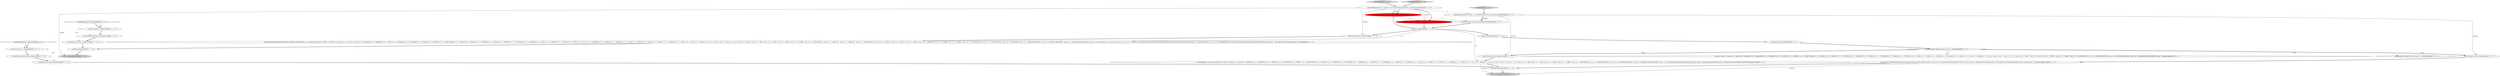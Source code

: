 digraph {
6 [style = filled, label = "_errHandler.reportError(this,re)@@@51@@@['1', '1', '0']", fillcolor = white, shape = ellipse image = "AAA0AAABBB1BBB"];
27 [style = filled, label = "setState(704)@@@7@@@['0', '0', '1']", fillcolor = white, shape = ellipse image = "AAA0AAABBB3BBB"];
25 [style = filled, label = "{setState(701)_errHandler.sync(this)switch (getInterpreter().adaptivePredict(_input,91,_ctx)) {case 1:{setState(698)((TableIdentifierContext)_localctx).catalog = identifier()setState(699)match(T__3)}breaksetState(703)((TableIdentifierContext)_localctx).name = identifier()}@@@27@@@['0', '0', '1']", fillcolor = white, shape = ellipse image = "AAA0AAABBB3BBB"];
19 [style = filled, label = "RecognitionException re@@@45@@@['0', '0', '1']", fillcolor = white, shape = diamond image = "AAA0AAABBB3BBB"];
5 [style = filled, label = "FunctionTemplateContext _localctx = new FunctionTemplateContext(_ctx,getState())@@@3@@@['1', '1', '0']", fillcolor = white, shape = ellipse image = "AAA0AAABBB1BBB"];
26 [style = filled, label = "tableIdentifier['0', '0', '1']", fillcolor = lightgray, shape = diamond image = "AAA0AAABBB3BBB"];
20 [style = filled, label = "_errHandler.recover(this,re)@@@48@@@['0', '0', '1']", fillcolor = white, shape = ellipse image = "AAA0AAABBB3BBB"];
10 [style = filled, label = "enterOuterAlt(_localctx,1)@@@7@@@['1', '1', '0']", fillcolor = white, shape = ellipse image = "AAA0AAABBB1BBB"];
3 [style = filled, label = "int _la@@@5@@@['1', '1', '1']", fillcolor = white, shape = ellipse image = "AAA0AAABBB1BBB"];
18 [style = filled, label = "{setState(695)_la = _input.LA(1)if ((((_la) & ~0x3f) == 0 && ((1L << _la) & ((1L << ANALYZE) | (1L << ANALYZED) | (1L << CATALOGS) | (1L << COLUMNS) | (1L << DEBUG) | (1L << EXECUTABLE) | (1L << EXPLAIN) | (1L << FORMAT) | (1L << FUNCTIONS) | (1L << GRAPHVIZ) | (1L << MAPPED) | (1L << OPTIMIZED) | (1L << PARSED) | (1L << PHYSICAL) | (1L << PLAN) | (1L << RLIKE) | (1L << QUERY) | (1L << SCHEMAS) | (1L << SHOW) | (1L << SYS) | (1L << TABLES))) != 0) || ((((_la - 64)) & ~0x3f) == 0 && ((1L << (_la - 64)) & ((1L << (TEXT - 64)) | (1L << (TYPE - 64)) | (1L << (TYPES - 64)) | (1L << (VERIFY - 64)) | (1L << (IDENTIFIER - 64)) | (1L << (DIGIT_IDENTIFIER - 64)) | (1L << (QUOTED_IDENTIFIER - 64)) | (1L << (BACKQUOTED_IDENTIFIER - 64)))) != 0)) {{setState(692)((TableIdentifierContext)_localctx).catalog = identifier()setState(693)match(T__3)}}setState(697)match(TABLE_IDENTIFIER)}@@@11@@@['0', '0', '1']", fillcolor = white, shape = ellipse image = "AAA0AAABBB3BBB"];
21 [style = filled, label = "(((_la) & ~0x3f) == 0 && ((1L << _la) & ((1L << ANALYZE) | (1L << ANALYZED) | (1L << CATALOGS) | (1L << COLUMNS) | (1L << DEBUG) | (1L << EXECUTABLE) | (1L << EXPLAIN) | (1L << FORMAT) | (1L << FUNCTIONS) | (1L << GRAPHVIZ) | (1L << MAPPED) | (1L << OPTIMIZED) | (1L << PARSED) | (1L << PHYSICAL) | (1L << PLAN) | (1L << RLIKE) | (1L << QUERY) | (1L << SCHEMAS) | (1L << SHOW) | (1L << SYS) | (1L << TABLES))) != 0) || ((((_la - 64)) & ~0x3f) == 0 && ((1L << (_la - 64)) & ((1L << (TEXT - 64)) | (1L << (TYPE - 64)) | (1L << (TYPES - 64)) | (1L << (VERIFY - 64)) | (1L << (IDENTIFIER - 64)) | (1L << (DIGIT_IDENTIFIER - 64)) | (1L << (QUOTED_IDENTIFIER - 64)) | (1L << (BACKQUOTED_IDENTIFIER - 64)))) != 0)@@@14@@@['0', '0', '1']", fillcolor = white, shape = diamond image = "AAA0AAABBB3BBB"];
16 [style = filled, label = "enterRule(_localctx,86,RULE_tableIdentifier)@@@4@@@['0', '0', '1']", fillcolor = white, shape = ellipse image = "AAA0AAABBB3BBB"];
1 [style = filled, label = "return _localctx@@@57@@@['1', '1', '0']", fillcolor = lightgray, shape = ellipse image = "AAA0AAABBB1BBB"];
2 [style = filled, label = "functionTemplate['1', '0', '0']", fillcolor = lightgray, shape = diamond image = "AAA0AAABBB1BBB"];
9 [style = filled, label = "_localctx.exception = re@@@50@@@['1', '1', '0']", fillcolor = white, shape = ellipse image = "AAA0AAABBB1BBB"];
28 [style = filled, label = "_errHandler.sync(this)@@@8@@@['0', '0', '1']", fillcolor = white, shape = ellipse image = "AAA0AAABBB3BBB"];
11 [style = filled, label = "{exitRule()}@@@54@@@['1', '1', '0']", fillcolor = white, shape = ellipse image = "AAA0AAABBB1BBB"];
17 [style = filled, label = "_errHandler.reportError(this,re)@@@47@@@['0', '0', '1']", fillcolor = white, shape = ellipse image = "AAA0AAABBB3BBB"];
31 [style = filled, label = "TableIdentifierContext _localctx = new TableIdentifierContext(_ctx,getState())@@@3@@@['0', '0', '1']", fillcolor = white, shape = ellipse image = "AAA0AAABBB3BBB"];
15 [style = filled, label = "getInterpreter().adaptivePredict(_input,91,_ctx)@@@30@@@['0', '0', '1']", fillcolor = white, shape = diamond image = "AAA0AAABBB3BBB"];
24 [style = filled, label = "getInterpreter().adaptivePredict(_input,92,_ctx)@@@9@@@['0', '0', '1']", fillcolor = white, shape = diamond image = "AAA0AAABBB3BBB"];
13 [style = filled, label = "enterRule(_localctx,72,RULE_functionTemplate)@@@4@@@['0', '1', '0']", fillcolor = red, shape = ellipse image = "AAA1AAABBB2BBB"];
29 [style = filled, label = "enterOuterAlt(_localctx,1)@@@10@@@['0', '0', '1']", fillcolor = white, shape = ellipse image = "AAA0AAABBB3BBB"];
4 [style = filled, label = "_errHandler.recover(this,re)@@@52@@@['1', '1', '0']", fillcolor = white, shape = ellipse image = "AAA0AAABBB1BBB"];
8 [style = filled, label = "RecognitionException re@@@49@@@['1', '1', '0']", fillcolor = white, shape = diamond image = "AAA0AAABBB1BBB"];
7 [style = filled, label = "enterRule(_localctx,70,RULE_functionTemplate)@@@4@@@['1', '0', '0']", fillcolor = red, shape = ellipse image = "AAA1AAABBB1BBB"];
0 [style = filled, label = "{setState(614)functionName()setState(615)match(T__0)setState(627)_la = _input.LA(1)if ((((_la) & ~0x3f) == 0 && ((1L << _la) & ((1L << T__0) | (1L << ALL) | (1L << ANALYZE) | (1L << ANALYZED) | (1L << CAST) | (1L << CATALOGS) | (1L << COLUMNS) | (1L << DEBUG) | (1L << DISTINCT) | (1L << EXECUTABLE) | (1L << EXISTS) | (1L << EXPLAIN) | (1L << EXTRACT) | (1L << FALSE) | (1L << FORMAT) | (1L << FUNCTIONS) | (1L << GRAPHVIZ) | (1L << LEFT) | (1L << MAPPED) | (1L << MATCH) | (1L << NOT) | (1L << NULL) | (1L << OPTIMIZED) | (1L << PARSED) | (1L << PHYSICAL) | (1L << PLAN) | (1L << RIGHT) | (1L << RLIKE) | (1L << QUERY) | (1L << SCHEMAS) | (1L << SHOW) | (1L << SYS) | (1L << TABLES))) != 0) || ((((_la - 64)) & ~0x3f) == 0 && ((1L << (_la - 64)) & ((1L << (TEXT - 64)) | (1L << (TRUE - 64)) | (1L << (TYPE - 64)) | (1L << (TYPES - 64)) | (1L << (VERIFY - 64)) | (1L << (FUNCTION_ESC - 64)) | (1L << (DATE_ESC - 64)) | (1L << (TIME_ESC - 64)) | (1L << (TIMESTAMP_ESC - 64)) | (1L << (GUID_ESC - 64)) | (1L << (PLUS - 64)) | (1L << (MINUS - 64)) | (1L << (ASTERISK - 64)) | (1L << (PARAM - 64)) | (1L << (STRING - 64)) | (1L << (INTEGER_VALUE - 64)) | (1L << (DECIMAL_VALUE - 64)) | (1L << (IDENTIFIER - 64)) | (1L << (DIGIT_IDENTIFIER - 64)) | (1L << (QUOTED_IDENTIFIER - 64)) | (1L << (BACKQUOTED_IDENTIFIER - 64)))) != 0)) {{setState(617)_la = _input.LA(1)if (_la == ALL || _la == DISTINCT) {{setState(616)setQuantifier()}}setState(619)expression()setState(624)_errHandler.sync(this)_la = _input.LA(1)while (_la == T__2) {{{setState(620)match(T__2)setState(621)expression()}}setState(626)_errHandler.sync(this)_la = _input.LA(1)}}}setState(629)match(T__1)}@@@8@@@['1', '1', '0']", fillcolor = white, shape = ellipse image = "AAA0AAABBB1BBB"];
22 [style = filled, label = "enterOuterAlt(_localctx,2)@@@26@@@['0', '0', '1']", fillcolor = white, shape = ellipse image = "AAA0AAABBB3BBB"];
12 [style = filled, label = "functionTemplate['0', '1', '0']", fillcolor = lightgray, shape = diamond image = "AAA0AAABBB2BBB"];
30 [style = filled, label = "return _localctx@@@53@@@['0', '0', '1']", fillcolor = lightgray, shape = ellipse image = "AAA0AAABBB3BBB"];
23 [style = filled, label = "{exitRule()}@@@50@@@['0', '0', '1']", fillcolor = white, shape = ellipse image = "AAA0AAABBB3BBB"];
14 [style = filled, label = "_localctx.exception = re@@@46@@@['0', '0', '1']", fillcolor = white, shape = ellipse image = "AAA0AAABBB3BBB"];
16->3 [style = bold, label=""];
22->25 [style = bold, label=""];
19->14 [style = dotted, label="true"];
12->5 [style = bold, label=""];
18->23 [style = bold, label=""];
23->30 [style = bold, label=""];
3->0 [style = solid, label="_la"];
11->1 [style = bold, label=""];
31->16 [style = bold, label=""];
25->23 [style = bold, label=""];
19->17 [style = dotted, label="true"];
19->20 [style = dotted, label="true"];
7->16 [style = dashed, label="0"];
24->29 [style = dotted, label="true"];
27->28 [style = bold, label=""];
31->16 [style = solid, label="_localctx"];
0->11 [style = bold, label=""];
14->17 [style = bold, label=""];
18->30 [style = solid, label="_localctx"];
24->29 [style = bold, label=""];
24->22 [style = bold, label=""];
5->13 [style = solid, label="_localctx"];
8->4 [style = dotted, label="true"];
3->18 [style = solid, label="_la"];
7->3 [style = bold, label=""];
9->6 [style = bold, label=""];
3->27 [style = bold, label=""];
29->18 [style = bold, label=""];
3->10 [style = bold, label=""];
6->4 [style = bold, label=""];
25->30 [style = solid, label="_localctx"];
26->31 [style = bold, label=""];
19->14 [style = bold, label=""];
20->23 [style = bold, label=""];
13->3 [style = bold, label=""];
8->6 [style = dotted, label="true"];
5->10 [style = solid, label="_localctx"];
24->22 [style = dotted, label="true"];
31->29 [style = solid, label="_localctx"];
5->13 [style = bold, label=""];
5->7 [style = solid, label="_localctx"];
10->0 [style = bold, label=""];
31->22 [style = solid, label="_localctx"];
24->15 [style = dotted, label="true"];
8->9 [style = bold, label=""];
7->13 [style = dashed, label="0"];
5->1 [style = solid, label="_localctx"];
5->31 [style = dashed, label="0"];
28->24 [style = bold, label=""];
5->7 [style = bold, label=""];
8->9 [style = dotted, label="true"];
4->11 [style = bold, label=""];
24->21 [style = dotted, label="true"];
2->5 [style = bold, label=""];
17->20 [style = bold, label=""];
}
